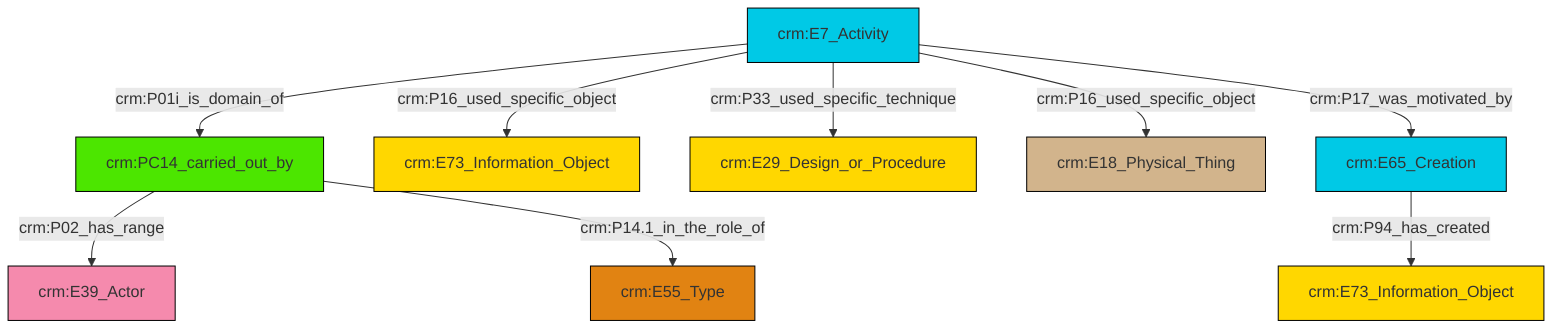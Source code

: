 graph TD
classDef Literal fill:#f2f2f2,stroke:#000000;
classDef CRM_Entity fill:#FFFFFF,stroke:#000000;
classDef Temporal_Entity fill:#00C9E6, stroke:#000000;
classDef Type fill:#E18312, stroke:#000000;
classDef Time-Span fill:#2C9C91, stroke:#000000;
classDef Appellation fill:#FFEB7F, stroke:#000000;
classDef Place fill:#008836, stroke:#000000;
classDef Persistent_Item fill:#B266B2, stroke:#000000;
classDef Conceptual_Object fill:#FFD700, stroke:#000000;
classDef Physical_Thing fill:#D2B48C, stroke:#000000;
classDef Actor fill:#f58aad, stroke:#000000;
classDef PC_Classes fill:#4ce600, stroke:#000000;
classDef Multi fill:#cccccc,stroke:#000000;

0["crm:E65_Creation"]:::Temporal_Entity -->|crm:P94_has_created| 1["crm:E73_Information_Object"]:::Conceptual_Object
4["crm:E7_Activity"]:::Temporal_Entity -->|crm:P16_used_specific_object| 2["crm:E73_Information_Object"]:::Conceptual_Object
4["crm:E7_Activity"]:::Temporal_Entity -->|crm:P33_used_specific_technique| 5["crm:E29_Design_or_Procedure"]:::Conceptual_Object
4["crm:E7_Activity"]:::Temporal_Entity -->|crm:P16_used_specific_object| 8["crm:E18_Physical_Thing"]:::Physical_Thing
4["crm:E7_Activity"]:::Temporal_Entity -->|crm:P01i_is_domain_of| 14["crm:PC14_carried_out_by"]:::PC_Classes
14["crm:PC14_carried_out_by"]:::PC_Classes -->|crm:P02_has_range| 10["crm:E39_Actor"]:::Actor
4["crm:E7_Activity"]:::Temporal_Entity -->|crm:P17_was_motivated_by| 0["crm:E65_Creation"]:::Temporal_Entity
14["crm:PC14_carried_out_by"]:::PC_Classes -->|crm:P14.1_in_the_role_of| 12["crm:E55_Type"]:::Type